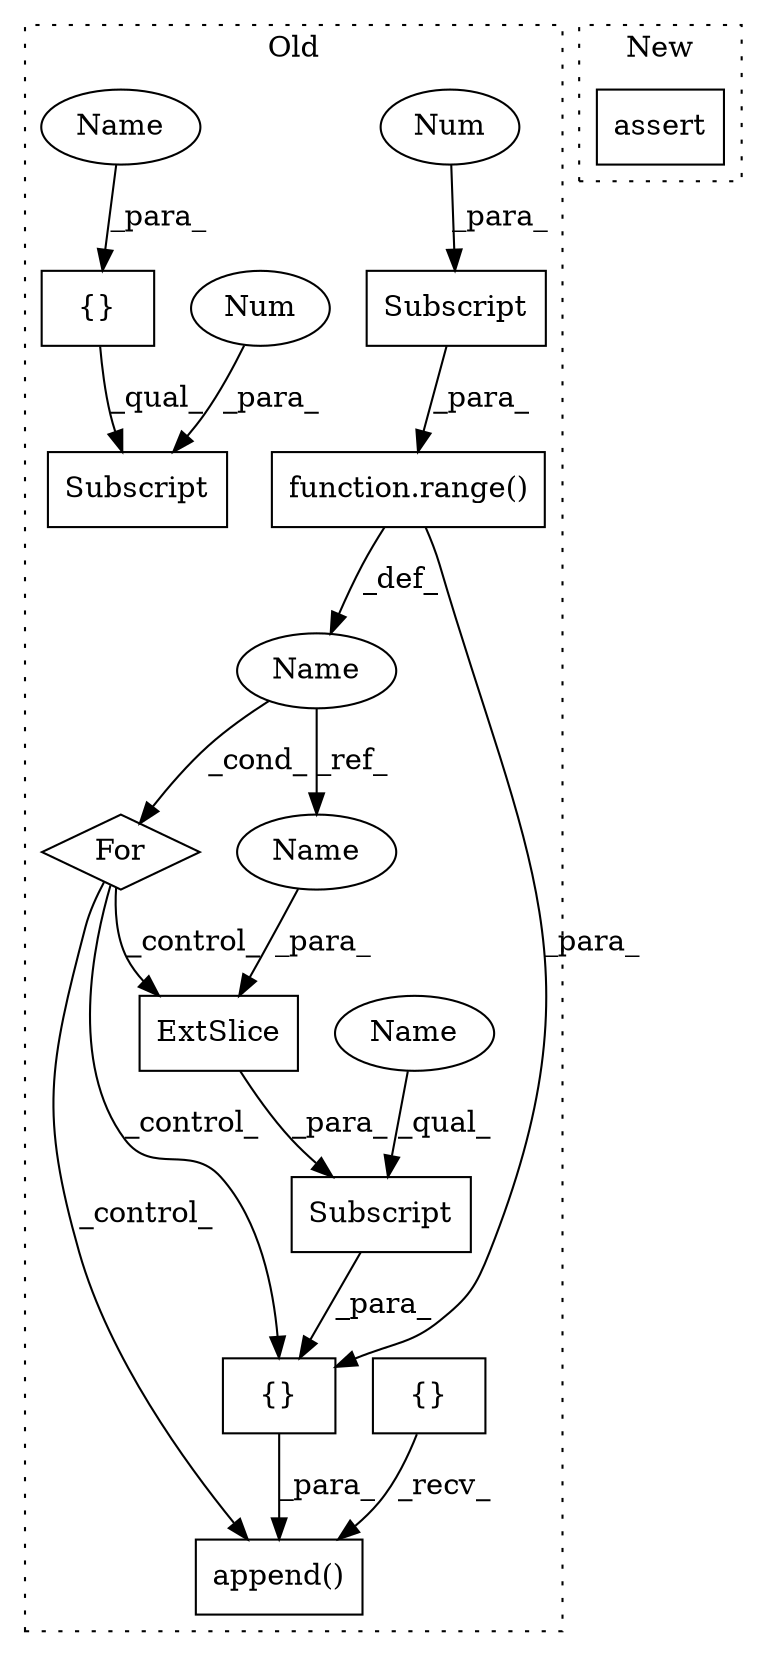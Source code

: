 digraph G {
subgraph cluster0 {
1 [label="function.range()" a="75" s="19683,19710" l="6,1" shape="box"];
3 [label="For" a="107" s="19674,19711" l="4,10" shape="diamond"];
4 [label="Subscript" a="63" s="19753,0" l="21,0" shape="box"];
5 [label="ExtSlice" a="85" s="19753" l="12" shape="box"];
6 [label="Name" a="87" s="19678" l="1" shape="ellipse"];
7 [label="Subscript" a="63" s="19689,0" l="21,0" shape="box"];
8 [label="append()" a="75" s="19721,19779" l="15,1" shape="box"];
9 [label="{}" a="59" s="19460,19460" l="2,1" shape="box"];
10 [label="Num" a="76" s="19708" l="1" shape="ellipse"];
11 [label="{}" a="59" s="19752,19774" l="1,0" shape="box"];
12 [label="{}" a="59" s="20329,20342" l="1,0" shape="box"];
13 [label="Subscript" a="63" s="20307,0" l="40,0" shape="box"];
14 [label="Num" a="76" s="20345" l="1" shape="ellipse"];
15 [label="Name" a="87" s="20330" l="12" shape="ellipse"];
16 [label="Name" a="87" s="19753" l="12" shape="ellipse"];
17 [label="Name" a="87" s="19772" l="1" shape="ellipse"];
label = "Old";
style="dotted";
}
subgraph cluster1 {
2 [label="assert" a="65" s="3173" l="7" shape="box"];
label = "New";
style="dotted";
}
1 -> 6 [label="_def_"];
1 -> 11 [label="_para_"];
3 -> 5 [label="_control_"];
3 -> 11 [label="_control_"];
3 -> 8 [label="_control_"];
4 -> 11 [label="_para_"];
5 -> 4 [label="_para_"];
6 -> 3 [label="_cond_"];
6 -> 17 [label="_ref_"];
7 -> 1 [label="_para_"];
9 -> 8 [label="_recv_"];
10 -> 7 [label="_para_"];
11 -> 8 [label="_para_"];
12 -> 13 [label="_qual_"];
14 -> 13 [label="_para_"];
15 -> 12 [label="_para_"];
16 -> 4 [label="_qual_"];
17 -> 5 [label="_para_"];
}